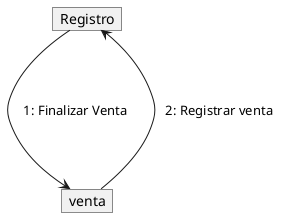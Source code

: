 @startuml reto06
skinparam noteBackgroundColor transparent
skinparam noteBorderColor transparent
hide members

object "Registro" as objeto1{
    -catalogo: CatalogoProductos
    - venta: Venta

    + Registro(cp: CatalogoProductos)
    + finalizarVenta()
    + crearNuevaVenta()
    + introducirArticulo(id: ArticuloID, cant: int) 
}


object "venta" as objeto2{
    -FechaHora : Date
    -lineasVenta: List

    +Venta()
    +crearLineaVenta(espec: EspecificacionProducto, cant: int)
}

objeto1 -d--> objeto2
note on link
    1: Finalizar Venta
end note    

objeto2 -d--> objeto1
note on link
    2: Registrar venta
end note
@enduml